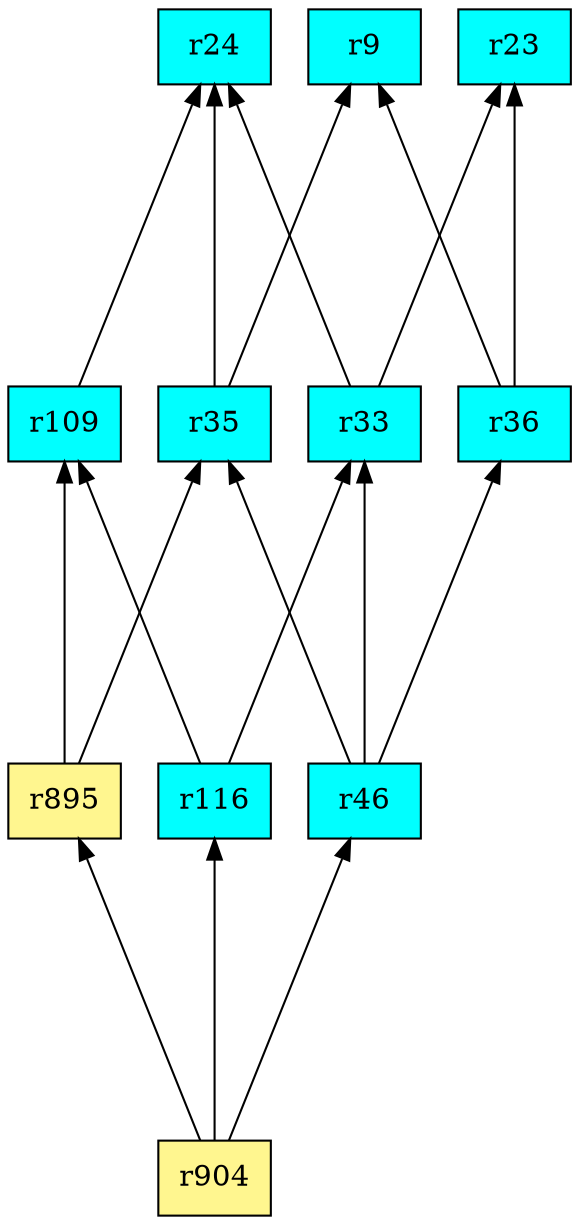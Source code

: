 digraph G {
rankdir=BT;ranksep="2.0";
"r116" [shape=record,fillcolor=cyan,style=filled,label="{r116}"];
"r35" [shape=record,fillcolor=cyan,style=filled,label="{r35}"];
"r24" [shape=record,fillcolor=cyan,style=filled,label="{r24}"];
"r23" [shape=record,fillcolor=cyan,style=filled,label="{r23}"];
"r33" [shape=record,fillcolor=cyan,style=filled,label="{r33}"];
"r36" [shape=record,fillcolor=cyan,style=filled,label="{r36}"];
"r109" [shape=record,fillcolor=cyan,style=filled,label="{r109}"];
"r904" [shape=record,fillcolor=khaki1,style=filled,label="{r904}"];
"r46" [shape=record,fillcolor=cyan,style=filled,label="{r46}"];
"r895" [shape=record,fillcolor=khaki1,style=filled,label="{r895}"];
"r9" [shape=record,fillcolor=cyan,style=filled,label="{r9}"];
"r116" -> "r109"
"r116" -> "r33"
"r35" -> "r9"
"r35" -> "r24"
"r33" -> "r24"
"r33" -> "r23"
"r36" -> "r9"
"r36" -> "r23"
"r109" -> "r24"
"r904" -> "r116"
"r904" -> "r46"
"r904" -> "r895"
"r46" -> "r35"
"r46" -> "r33"
"r46" -> "r36"
"r895" -> "r109"
"r895" -> "r35"
}